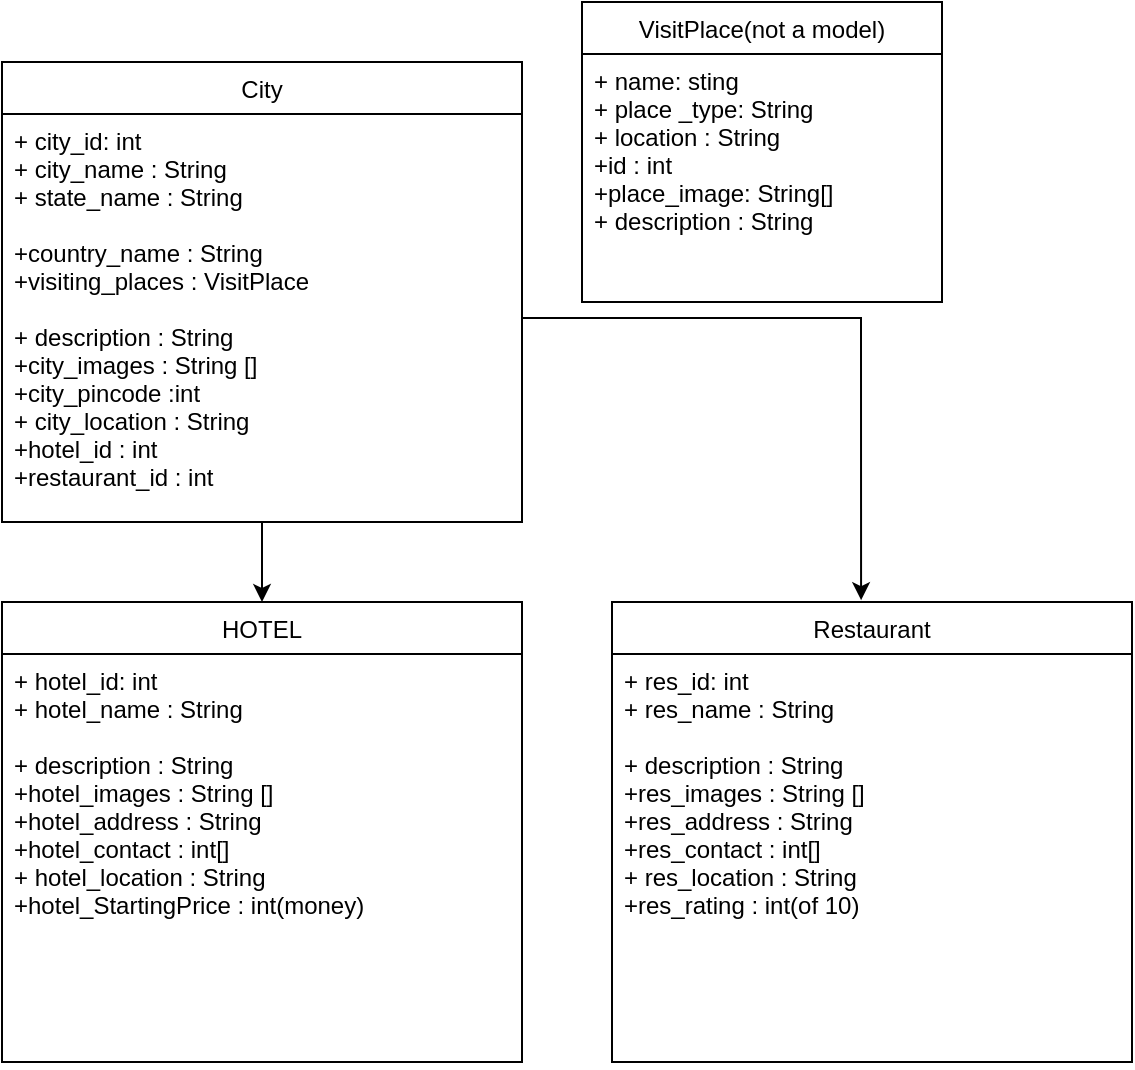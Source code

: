 <mxfile version="14.4.4" type="device"><diagram id="qHqqsOOz6XLuq4hDU2Zf" name="Page-1"><mxGraphModel dx="716" dy="354" grid="1" gridSize="10" guides="1" tooltips="1" connect="1" arrows="1" fold="1" page="1" pageScale="1" pageWidth="850" pageHeight="1100" math="0" shadow="0"><root><mxCell id="0"/><mxCell id="1" parent="0"/><mxCell id="uNkP2_4akzyYlMq_6QGD-14" style="edgeStyle=orthogonalEdgeStyle;rounded=0;orthogonalLoop=1;jettySize=auto;html=1;entryX=0.5;entryY=0;entryDx=0;entryDy=0;" edge="1" parent="1" source="uNkP2_4akzyYlMq_6QGD-1" target="uNkP2_4akzyYlMq_6QGD-11"><mxGeometry relative="1" as="geometry"/></mxCell><mxCell id="uNkP2_4akzyYlMq_6QGD-1" value="City" style="swimlane;fontStyle=0;childLayout=stackLayout;horizontal=1;startSize=26;fillColor=none;horizontalStack=0;resizeParent=1;resizeParentMax=0;resizeLast=0;collapsible=1;marginBottom=0;" vertex="1" parent="1"><mxGeometry x="120" y="50" width="260" height="230" as="geometry"/></mxCell><mxCell id="uNkP2_4akzyYlMq_6QGD-2" value="+ city_id: int&#xA;+ city_name : String&#xA;+ state_name : String&#xA;&#xA;+country_name : String&#xA;+visiting_places : VisitPlace&#xA;&#xA;+ description : String&#xA;+city_images : String []&#xA;+city_pincode :int&#xA;+ city_location : String&#xA;+hotel_id : int&#xA;+restaurant_id : int&#xA;&#xA;&#xA;&#xA;" style="text;strokeColor=none;fillColor=none;align=left;verticalAlign=top;spacingLeft=4;spacingRight=4;overflow=hidden;rotatable=0;points=[[0,0.5],[1,0.5]];portConstraint=eastwest;" vertex="1" parent="uNkP2_4akzyYlMq_6QGD-1"><mxGeometry y="26" width="260" height="204" as="geometry"/></mxCell><mxCell id="uNkP2_4akzyYlMq_6QGD-5" value="VisitPlace(not a model)" style="swimlane;fontStyle=0;childLayout=stackLayout;horizontal=1;startSize=26;fillColor=none;horizontalStack=0;resizeParent=1;resizeParentMax=0;resizeLast=0;collapsible=1;marginBottom=0;" vertex="1" parent="1"><mxGeometry x="410" y="20" width="180" height="150" as="geometry"/></mxCell><mxCell id="uNkP2_4akzyYlMq_6QGD-6" value="+ name: sting&#xA;+ place _type: String&#xA;+ location : String&#xA;+id : int&#xA;+place_image: String[]&#xA;+ description : String&#xA;" style="text;strokeColor=none;fillColor=none;align=left;verticalAlign=top;spacingLeft=4;spacingRight=4;overflow=hidden;rotatable=0;points=[[0,0.5],[1,0.5]];portConstraint=eastwest;" vertex="1" parent="uNkP2_4akzyYlMq_6QGD-5"><mxGeometry y="26" width="180" height="124" as="geometry"/></mxCell><mxCell id="uNkP2_4akzyYlMq_6QGD-11" value="HOTEL" style="swimlane;fontStyle=0;childLayout=stackLayout;horizontal=1;startSize=26;fillColor=none;horizontalStack=0;resizeParent=1;resizeParentMax=0;resizeLast=0;collapsible=1;marginBottom=0;" vertex="1" parent="1"><mxGeometry x="120" y="320" width="260" height="230" as="geometry"/></mxCell><mxCell id="uNkP2_4akzyYlMq_6QGD-12" value="+ hotel_id: int&#xA;+ hotel_name : String&#xA;&#xA;+ description : String&#xA;+hotel_images : String []&#xA;+hotel_address : String&#xA;+hotel_contact : int[]&#xA;+ hotel_location : String&#xA;+hotel_StartingPrice : int(money)&#xA;&#xA;" style="text;strokeColor=none;fillColor=none;align=left;verticalAlign=top;spacingLeft=4;spacingRight=4;overflow=hidden;rotatable=0;points=[[0,0.5],[1,0.5]];portConstraint=eastwest;" vertex="1" parent="uNkP2_4akzyYlMq_6QGD-11"><mxGeometry y="26" width="260" height="204" as="geometry"/></mxCell><mxCell id="uNkP2_4akzyYlMq_6QGD-16" value="Restaurant" style="swimlane;fontStyle=0;childLayout=stackLayout;horizontal=1;startSize=26;fillColor=none;horizontalStack=0;resizeParent=1;resizeParentMax=0;resizeLast=0;collapsible=1;marginBottom=0;" vertex="1" parent="1"><mxGeometry x="425" y="320" width="260" height="230" as="geometry"/></mxCell><mxCell id="uNkP2_4akzyYlMq_6QGD-17" value="+ res_id: int&#xA;+ res_name : String&#xA;&#xA;+ description : String&#xA;+res_images : String []&#xA;+res_address : String&#xA;+res_contact : int[]&#xA;+ res_location : String&#xA;+res_rating : int(of 10)&#xA;&#xA;" style="text;strokeColor=none;fillColor=none;align=left;verticalAlign=top;spacingLeft=4;spacingRight=4;overflow=hidden;rotatable=0;points=[[0,0.5],[1,0.5]];portConstraint=eastwest;" vertex="1" parent="uNkP2_4akzyYlMq_6QGD-16"><mxGeometry y="26" width="260" height="204" as="geometry"/></mxCell><mxCell id="uNkP2_4akzyYlMq_6QGD-18" style="edgeStyle=orthogonalEdgeStyle;rounded=0;orthogonalLoop=1;jettySize=auto;html=1;entryX=0.479;entryY=-0.004;entryDx=0;entryDy=0;entryPerimeter=0;" edge="1" parent="1" source="uNkP2_4akzyYlMq_6QGD-2" target="uNkP2_4akzyYlMq_6QGD-16"><mxGeometry relative="1" as="geometry"/></mxCell></root></mxGraphModel></diagram></mxfile>